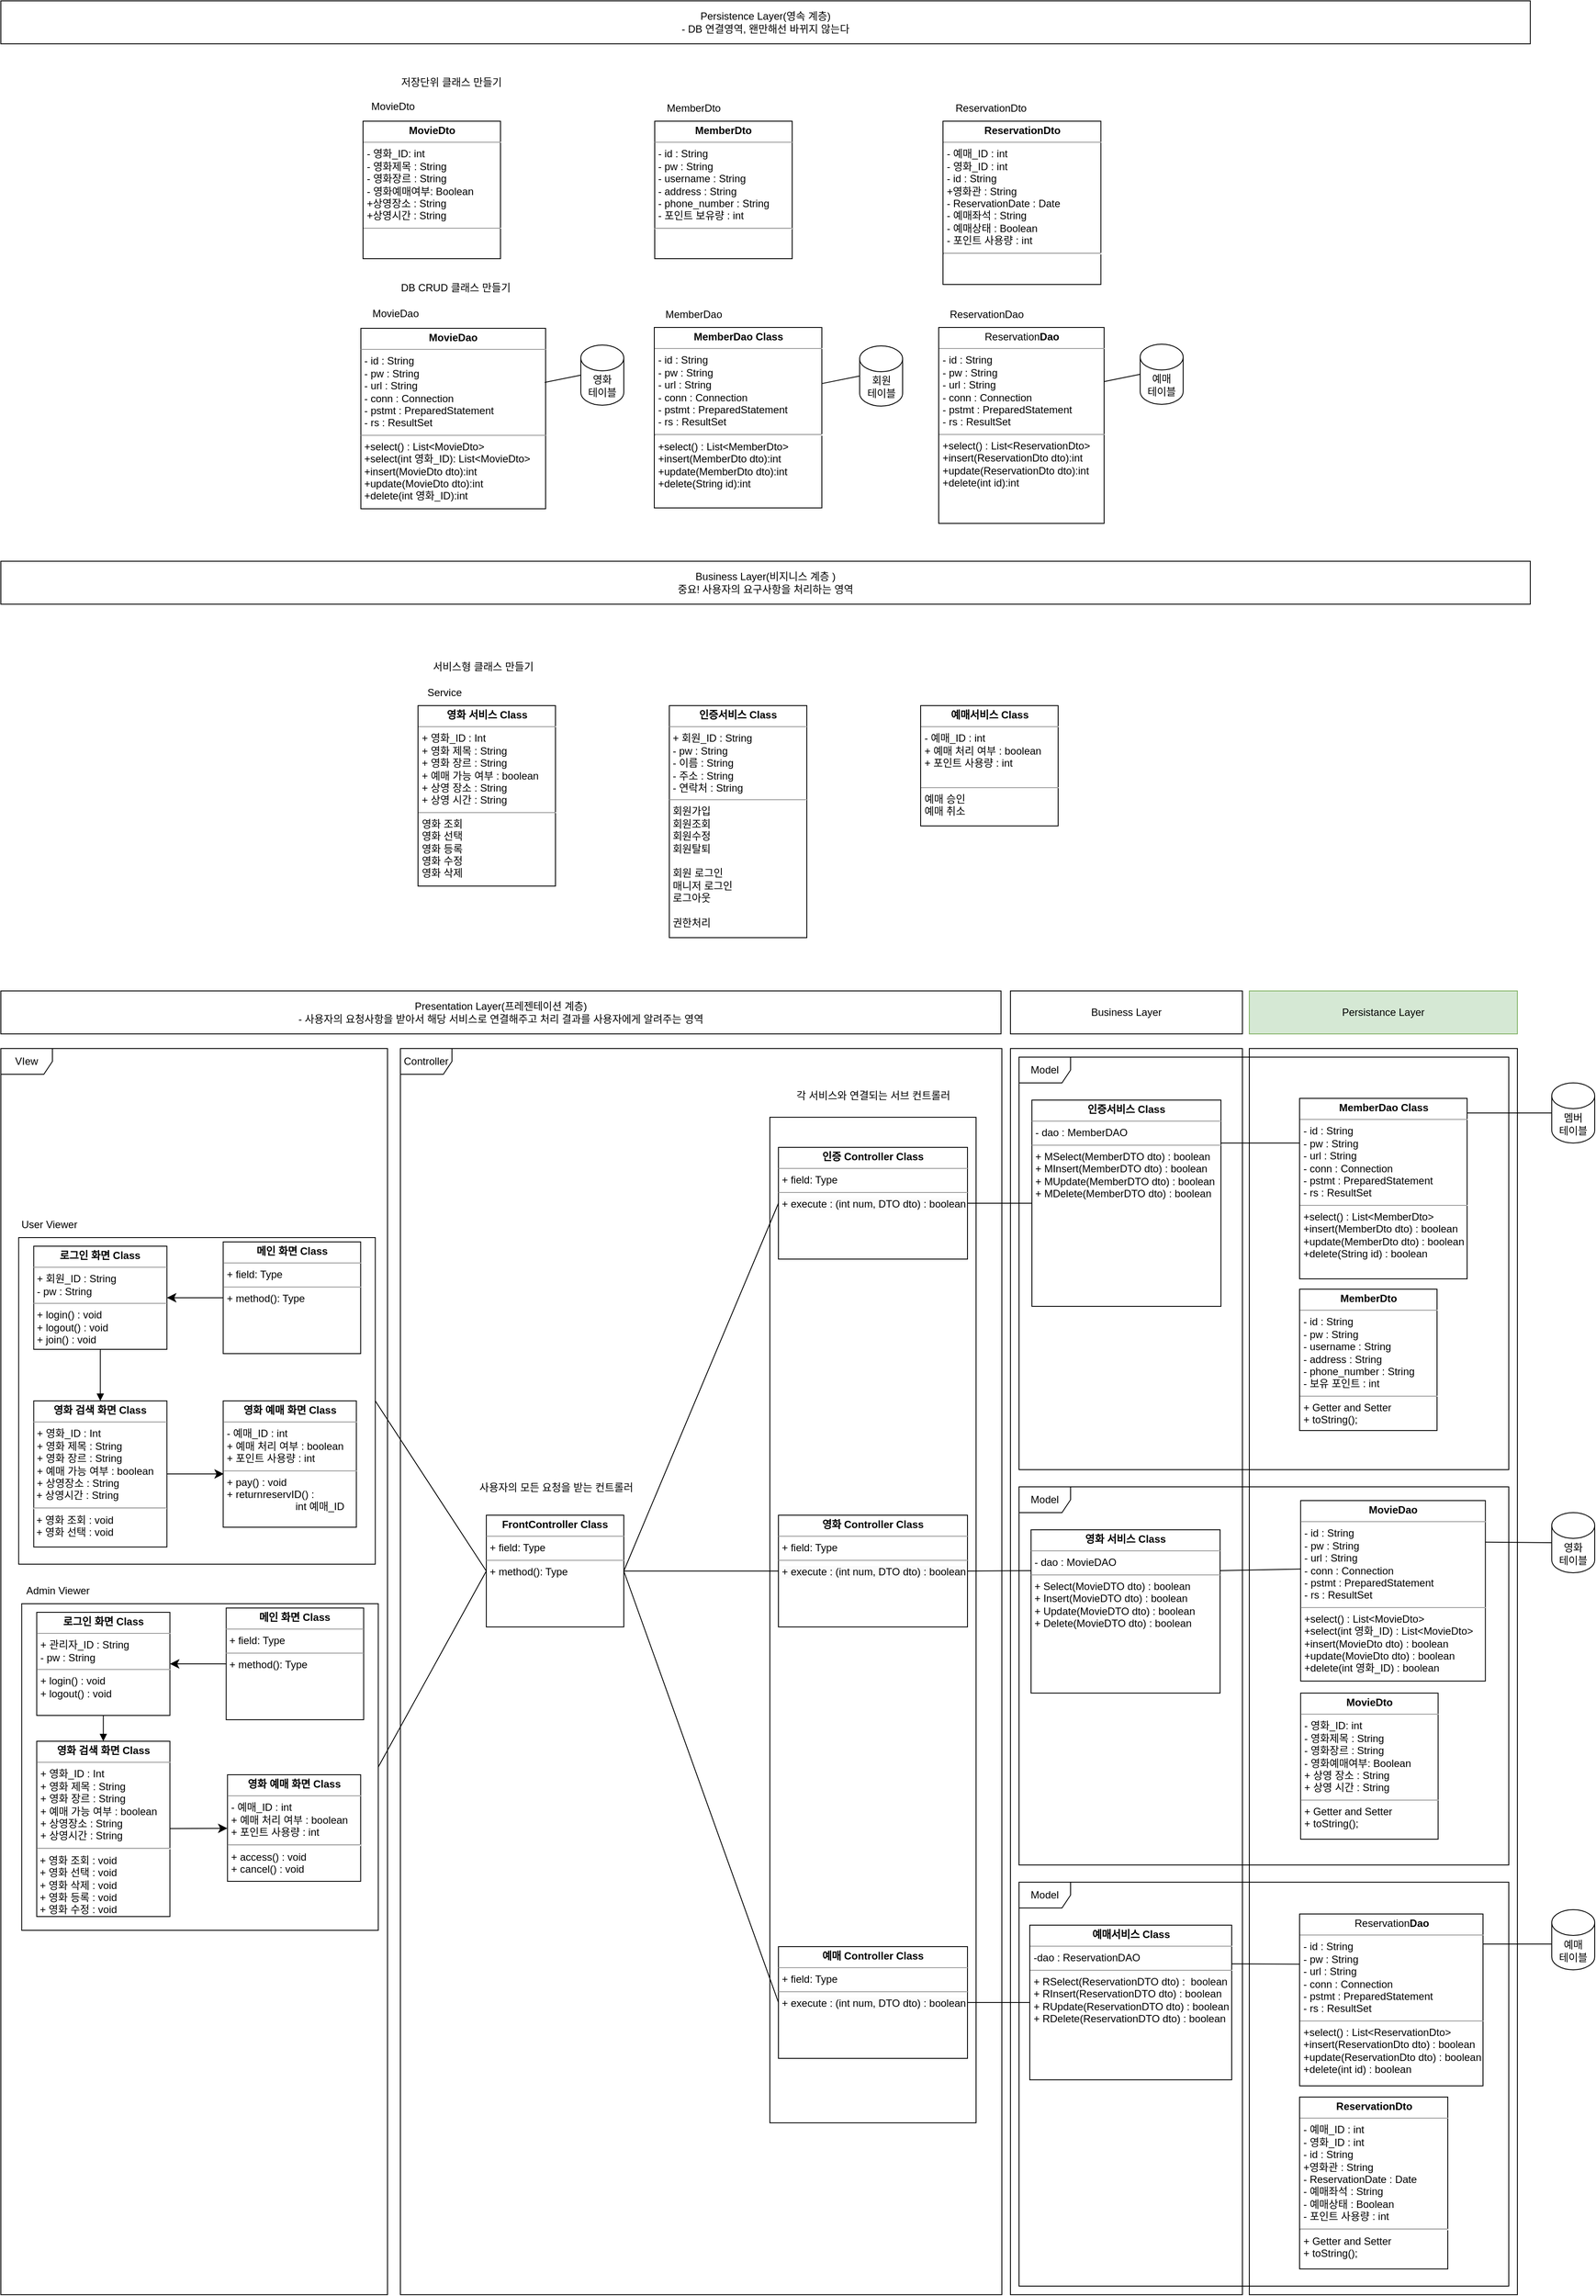 <mxfile version="24.1.0" type="device">
  <diagram name="MVC2" id="xvpGlACkxxyw4gnqfa64">
    <mxGraphModel dx="5736" dy="3520" grid="0" gridSize="10" guides="1" tooltips="1" connect="1" arrows="1" fold="1" page="0" pageScale="1" pageWidth="827" pageHeight="1169" math="0" shadow="0">
      <root>
        <mxCell id="0" />
        <mxCell id="1" parent="0" />
        <mxCell id="FqPqJ5gadH0NKvZVsXtq-1" value="" style="rounded=0;whiteSpace=wrap;html=1;" parent="1" vertex="1">
          <mxGeometry x="1473" y="937" width="312" height="1450" as="geometry" />
        </mxCell>
        <mxCell id="FqPqJ5gadH0NKvZVsXtq-2" value="" style="rounded=0;whiteSpace=wrap;html=1;" parent="1" vertex="1">
          <mxGeometry x="1195" y="937" width="270" height="1450" as="geometry" />
        </mxCell>
        <mxCell id="FqPqJ5gadH0NKvZVsXtq-3" value="&lt;font color=&quot;#000000&quot;&gt;Controller&lt;/font&gt;" style="shape=umlFrame;whiteSpace=wrap;html=1;fontColor=#FF0000;" parent="1" vertex="1">
          <mxGeometry x="485" y="937" width="700" height="1450" as="geometry" />
        </mxCell>
        <mxCell id="FqPqJ5gadH0NKvZVsXtq-4" value="&lt;font color=&quot;#000000&quot;&gt;VIew&lt;/font&gt;" style="shape=umlFrame;whiteSpace=wrap;html=1;fontColor=#FF0000;" parent="1" vertex="1">
          <mxGeometry x="20" y="937" width="450" height="1450" as="geometry" />
        </mxCell>
        <mxCell id="FqPqJ5gadH0NKvZVsXtq-6" value="Presentation Layer(프레젠테이션 계층)&lt;br&gt;- 사용자의 요청사항을 받아서 해당 서비스로 연결해주고 처리 결과를 사용자에게 알려주는 영역" style="rounded=0;whiteSpace=wrap;html=1;" parent="1" vertex="1">
          <mxGeometry x="20" y="870" width="1164" height="50" as="geometry" />
        </mxCell>
        <mxCell id="FqPqJ5gadH0NKvZVsXtq-18" value="" style="endArrow=none;html=1;rounded=0;exitX=1;exitY=0.5;exitDx=0;exitDy=0;entryX=0;entryY=0.5;entryDx=0;entryDy=0;" parent="1" edge="1" target="mcsZTZsQrdgCdifywNqP-2" source="sM7QkV9tPfOwtoWtTQcW-1">
          <mxGeometry width="50" height="50" relative="1" as="geometry">
            <mxPoint x="452.925" y="1234.98" as="sourcePoint" />
            <mxPoint x="575" y="1374.98" as="targetPoint" />
          </mxGeometry>
        </mxCell>
        <mxCell id="FqPqJ5gadH0NKvZVsXtq-19" value="" style="endArrow=none;html=1;rounded=0;exitX=1;exitY=0.5;exitDx=0;exitDy=0;entryX=0;entryY=0.5;entryDx=0;entryDy=0;" parent="1" edge="1" target="mcsZTZsQrdgCdifywNqP-2" source="WxR0v2_Uw6utIprh0zth-1">
          <mxGeometry width="50" height="50" relative="1" as="geometry">
            <mxPoint x="457.5" y="1687" as="sourcePoint" />
            <mxPoint x="575" y="1382" as="targetPoint" />
          </mxGeometry>
        </mxCell>
        <mxCell id="FqPqJ5gadH0NKvZVsXtq-26" value="&lt;font color=&quot;#000000&quot;&gt;Model&lt;/font&gt;" style="shape=umlFrame;whiteSpace=wrap;html=1;fontColor=#FF0000;" parent="1" vertex="1">
          <mxGeometry x="1205" y="947" width="570" height="480" as="geometry" />
        </mxCell>
        <mxCell id="FqPqJ5gadH0NKvZVsXtq-27" value="멤버&lt;br&gt;테이블" style="shape=cylinder3;whiteSpace=wrap;html=1;boundedLbl=1;backgroundOutline=1;size=15;" parent="1" vertex="1">
          <mxGeometry x="1825" y="977" width="50" height="70" as="geometry" />
        </mxCell>
        <mxCell id="FqPqJ5gadH0NKvZVsXtq-30" value="&lt;font color=&quot;#000000&quot;&gt;Model&lt;/font&gt;" style="shape=umlFrame;whiteSpace=wrap;html=1;fontColor=#FF0000;" parent="1" vertex="1">
          <mxGeometry x="1205" y="1447" width="570" height="440" as="geometry" />
        </mxCell>
        <mxCell id="FqPqJ5gadH0NKvZVsXtq-32" value="영화&lt;br&gt;테이블" style="shape=cylinder3;whiteSpace=wrap;html=1;boundedLbl=1;backgroundOutline=1;size=15;" parent="1" vertex="1">
          <mxGeometry x="1825" y="1477" width="50" height="70" as="geometry" />
        </mxCell>
        <mxCell id="FqPqJ5gadH0NKvZVsXtq-33" value="" style="endArrow=none;html=1;rounded=0;entryX=0.003;entryY=0.379;entryDx=0;entryDy=0;exitX=1;exitY=0.25;exitDx=0;exitDy=0;entryPerimeter=0;" parent="1" edge="1" target="Pmqhf5Je-WZBFbaj4LNk-1" source="Ty_K9YiZllYWAyQdbikF-1">
          <mxGeometry width="50" height="50" relative="1" as="geometry">
            <mxPoint x="1435" y="1510" as="sourcePoint" />
            <mxPoint x="1483.24" y="1509.8" as="targetPoint" />
          </mxGeometry>
        </mxCell>
        <mxCell id="FqPqJ5gadH0NKvZVsXtq-34" value="" style="endArrow=none;html=1;rounded=0;exitX=0.5;exitY=0;exitDx=0;exitDy=0;entryX=0.5;entryY=1;entryDx=0;entryDy=0;" parent="1" edge="1">
          <mxGeometry width="50" height="50" relative="1" as="geometry">
            <mxPoint x="1565" y="1607" as="sourcePoint" />
            <mxPoint x="1565" y="1567" as="targetPoint" />
          </mxGeometry>
        </mxCell>
        <mxCell id="FqPqJ5gadH0NKvZVsXtq-35" value="&lt;font color=&quot;#000000&quot;&gt;Model&lt;/font&gt;" style="shape=umlFrame;whiteSpace=wrap;html=1;fontColor=#FF0000;" parent="1" vertex="1">
          <mxGeometry x="1205" y="1907" width="570" height="470" as="geometry" />
        </mxCell>
        <mxCell id="FqPqJ5gadH0NKvZVsXtq-39" value="예매&lt;br&gt;테이블" style="shape=cylinder3;whiteSpace=wrap;html=1;boundedLbl=1;backgroundOutline=1;size=15;" parent="1" vertex="1">
          <mxGeometry x="1825" y="1939" width="50" height="70" as="geometry" />
        </mxCell>
        <mxCell id="FqPqJ5gadH0NKvZVsXtq-40" value="" style="endArrow=none;html=1;rounded=0;entryX=0;entryY=0.292;entryDx=0;entryDy=0;exitX=1;exitY=0.25;exitDx=0;exitDy=0;entryPerimeter=0;" parent="1" target="F-WBYfSgzAH65hrs8VEs-6" edge="1" source="F-WBYfSgzAH65hrs8VEs-4">
          <mxGeometry width="50" height="50" relative="1" as="geometry">
            <mxPoint x="1435" y="1970" as="sourcePoint" />
            <mxPoint x="1488.69" y="2001.784" as="targetPoint" />
          </mxGeometry>
        </mxCell>
        <mxCell id="FqPqJ5gadH0NKvZVsXtq-42" value="Business Layer" style="rounded=0;whiteSpace=wrap;html=1;" parent="1" vertex="1">
          <mxGeometry x="1195" y="870" width="270" height="50" as="geometry" />
        </mxCell>
        <mxCell id="FqPqJ5gadH0NKvZVsXtq-43" value="Persistance Layer" style="rounded=0;whiteSpace=wrap;html=1;fillColor=#d5e8d4;strokeColor=#82b366;" parent="1" vertex="1">
          <mxGeometry x="1473" y="870" width="312" height="50" as="geometry" />
        </mxCell>
        <mxCell id="FqPqJ5gadH0NKvZVsXtq-44" value="" style="endArrow=none;html=1;rounded=0;entryX=0;entryY=0.5;entryDx=0;entryDy=0;entryPerimeter=0;" parent="1" target="FqPqJ5gadH0NKvZVsXtq-27" edge="1">
          <mxGeometry width="50" height="50" relative="1" as="geometry">
            <mxPoint x="1645" y="1012" as="sourcePoint" />
            <mxPoint x="1493" y="1020" as="targetPoint" />
          </mxGeometry>
        </mxCell>
        <mxCell id="FqPqJ5gadH0NKvZVsXtq-45" value="" style="endArrow=none;html=1;rounded=0;entryX=0;entryY=0.5;entryDx=0;entryDy=0;entryPerimeter=0;exitX=0.995;exitY=0.435;exitDx=0;exitDy=0;exitPerimeter=0;" parent="1" target="FqPqJ5gadH0NKvZVsXtq-32" edge="1">
          <mxGeometry width="50" height="50" relative="1" as="geometry">
            <mxPoint x="1644.2" y="1510.5" as="sourcePoint" />
            <mxPoint x="1745" y="1232" as="targetPoint" />
          </mxGeometry>
        </mxCell>
        <mxCell id="FqPqJ5gadH0NKvZVsXtq-46" value="" style="endArrow=none;html=1;rounded=0;entryX=0;entryY=0.571;entryDx=0;entryDy=0;entryPerimeter=0;exitX=1;exitY=0.25;exitDx=0;exitDy=0;" parent="1" target="FqPqJ5gadH0NKvZVsXtq-39" edge="1">
          <mxGeometry width="50" height="50" relative="1" as="geometry">
            <mxPoint x="1701" y="1979" as="sourcePoint" />
            <mxPoint x="1745" y="1692" as="targetPoint" />
          </mxGeometry>
        </mxCell>
        <mxCell id="sM7QkV9tPfOwtoWtTQcW-1" value="" style="rounded=0;whiteSpace=wrap;html=1;" parent="1" vertex="1">
          <mxGeometry x="40.75" y="1157" width="415" height="380" as="geometry" />
        </mxCell>
        <mxCell id="sM7QkV9tPfOwtoWtTQcW-2" value="User Viewer" style="text;html=1;align=center;verticalAlign=middle;resizable=0;points=[];autosize=1;strokeColor=none;fillColor=none;" parent="1" vertex="1">
          <mxGeometry x="30.75" y="1127" width="90" height="30" as="geometry" />
        </mxCell>
        <mxCell id="sM7QkV9tPfOwtoWtTQcW-3" value="" style="edgeStyle=none;curved=1;rounded=0;orthogonalLoop=1;jettySize=auto;html=1;fontSize=12;startSize=8;endSize=8;" parent="1" source="sM7QkV9tPfOwtoWtTQcW-5" target="sM7QkV9tPfOwtoWtTQcW-4" edge="1">
          <mxGeometry relative="1" as="geometry" />
        </mxCell>
        <mxCell id="sM7QkV9tPfOwtoWtTQcW-4" value="&lt;p style=&quot;margin:0px;margin-top:4px;text-align:center;&quot;&gt;&lt;b&gt;로그인 화면 Class&lt;/b&gt;&lt;/p&gt;&lt;hr size=&quot;1&quot;&gt;&lt;p style=&quot;margin:0px;margin-left:4px;&quot;&gt;+ 회원_ID : String&lt;/p&gt;&lt;p style=&quot;margin:0px;margin-left:4px;&quot;&gt;- pw : String&lt;/p&gt;&lt;hr size=&quot;1&quot;&gt;&lt;p style=&quot;margin:0px;margin-left:4px;&quot;&gt;+ login() : void&lt;/p&gt;&lt;p style=&quot;margin:0px;margin-left:4px;&quot;&gt;+ logout() : void&lt;/p&gt;&lt;p style=&quot;margin:0px;margin-left:4px;&quot;&gt;+ join() : void&lt;/p&gt;&lt;p style=&quot;margin:0px;margin-left:4px;&quot;&gt;&lt;br&gt;&lt;/p&gt;" style="verticalAlign=top;align=left;overflow=fill;fontSize=12;fontFamily=Helvetica;html=1;whiteSpace=wrap;" parent="1" vertex="1">
          <mxGeometry x="58.25" y="1167" width="155" height="120" as="geometry" />
        </mxCell>
        <mxCell id="sM7QkV9tPfOwtoWtTQcW-5" value="&lt;p style=&quot;margin:0px;margin-top:4px;text-align:center;&quot;&gt;&lt;b&gt;메인 화면 Class&lt;/b&gt;&lt;/p&gt;&lt;hr size=&quot;1&quot;&gt;&lt;p style=&quot;margin:0px;margin-left:4px;&quot;&gt;+ field: Type&lt;/p&gt;&lt;hr size=&quot;1&quot;&gt;&lt;p style=&quot;margin:0px;margin-left:4px;&quot;&gt;+ method(): Type&lt;/p&gt;" style="verticalAlign=top;align=left;overflow=fill;fontSize=12;fontFamily=Helvetica;html=1;whiteSpace=wrap;" parent="1" vertex="1">
          <mxGeometry x="278.75" y="1162" width="160" height="130" as="geometry" />
        </mxCell>
        <mxCell id="sM7QkV9tPfOwtoWtTQcW-6" value="" style="edgeStyle=none;curved=1;rounded=0;orthogonalLoop=1;jettySize=auto;html=1;fontSize=12;startSize=8;endSize=8;entryX=0.005;entryY=0.578;entryDx=0;entryDy=0;entryPerimeter=0;" parent="1" source="sM7QkV9tPfOwtoWtTQcW-7" target="sM7QkV9tPfOwtoWtTQcW-9" edge="1">
          <mxGeometry relative="1" as="geometry">
            <mxPoint x="295" y="1417" as="targetPoint" />
          </mxGeometry>
        </mxCell>
        <mxCell id="sM7QkV9tPfOwtoWtTQcW-7" value="&lt;p style=&quot;margin:0px;margin-top:4px;text-align:center;&quot;&gt;&lt;b&gt;영화 검색 화면 Class&lt;/b&gt;&lt;/p&gt;&lt;hr size=&quot;1&quot;&gt;&lt;p style=&quot;margin:0px;margin-left:4px;&quot;&gt;&lt;/p&gt;&lt;p style=&quot;margin: 0px 0px 0px 4px;&quot;&gt;+ 영화_ID : Int&lt;/p&gt;&lt;p style=&quot;margin: 0px 0px 0px 4px;&quot;&gt;+ 영화 제목 : String&lt;/p&gt;&lt;p style=&quot;margin: 0px 0px 0px 4px;&quot;&gt;+ 영화 장르 : String&lt;/p&gt;&lt;p style=&quot;margin: 0px 0px 0px 4px;&quot;&gt;+ 예매 가능 여부 : boolean&lt;/p&gt;&lt;p style=&quot;margin:0px;margin-left:4px;&quot;&gt;&lt;/p&gt;&lt;p style=&quot;border-color: var(--border-color); margin: 0px 0px 0px 4px;&quot;&gt;+ 상영장소 : String&lt;/p&gt;&lt;span style=&quot;background-color: initial;&quot;&gt;&amp;nbsp;+ 상영시간 : String&lt;/span&gt;&lt;hr&gt;&lt;div&gt;&amp;nbsp;+ 영화 조회 : void&lt;div&gt;&amp;nbsp;+ 영화 선택 : void&lt;br&gt;&lt;div&gt;&lt;br&gt;&lt;/div&gt;&lt;/div&gt;&lt;/div&gt;" style="verticalAlign=top;align=left;overflow=fill;fontSize=12;fontFamily=Helvetica;html=1;whiteSpace=wrap;" parent="1" vertex="1">
          <mxGeometry x="58.25" y="1347" width="155" height="170" as="geometry" />
        </mxCell>
        <mxCell id="sM7QkV9tPfOwtoWtTQcW-8" value="" style="endArrow=none;html=1;rounded=0;exitX=0.5;exitY=0;exitDx=0;exitDy=0;entryX=0.5;entryY=1;entryDx=0;entryDy=0;startArrow=block;startFill=1;" parent="1" source="sM7QkV9tPfOwtoWtTQcW-7" target="sM7QkV9tPfOwtoWtTQcW-4" edge="1">
          <mxGeometry width="50" height="50" relative="1" as="geometry">
            <mxPoint x="217.75" y="1247" as="sourcePoint" />
            <mxPoint x="268.75" y="1327" as="targetPoint" />
            <Array as="points" />
          </mxGeometry>
        </mxCell>
        <mxCell id="sM7QkV9tPfOwtoWtTQcW-9" value="&lt;p style=&quot;margin:0px;margin-top:4px;text-align:center;&quot;&gt;&lt;b&gt;영화 예매 화면 Class&lt;/b&gt;&lt;/p&gt;&lt;hr size=&quot;1&quot;&gt;&lt;p style=&quot;margin: 0px 0px 0px 4px;&quot;&gt;- 예매_ID : int&lt;/p&gt;&lt;p style=&quot;margin: 0px 0px 0px 4px;&quot;&gt;&lt;span style=&quot;background-color: initial;&quot;&gt;+ 예매 처리 여부 : boolean&lt;/span&gt;&lt;br&gt;&lt;/p&gt;&lt;p style=&quot;margin: 0px 0px 0px 4px;&quot;&gt;+ 포인트 사용량 : int&lt;/p&gt;&lt;hr size=&quot;1&quot;&gt;&lt;p style=&quot;margin:0px;margin-left:4px;&quot;&gt;+ pay() : void&lt;/p&gt;&lt;p style=&quot;margin:0px;margin-left:4px;&quot;&gt;+ returnreservID() :&amp;nbsp;&lt;/p&gt;&lt;p style=&quot;margin:0px;margin-left:4px;&quot;&gt;&lt;span style=&quot;white-space: pre;&quot;&gt;&#x9;&lt;/span&gt;&lt;span style=&quot;white-space: pre;&quot;&gt;&#x9;&lt;/span&gt;&lt;span style=&quot;white-space: pre;&quot;&gt;&#x9;&lt;/span&gt;int 예매_ID&lt;/p&gt;" style="verticalAlign=top;align=left;overflow=fill;fontSize=12;fontFamily=Helvetica;html=1;whiteSpace=wrap;" parent="1" vertex="1">
          <mxGeometry x="278.75" y="1347" width="155" height="147" as="geometry" />
        </mxCell>
        <mxCell id="WxR0v2_Uw6utIprh0zth-1" value="" style="rounded=0;whiteSpace=wrap;html=1;" parent="1" vertex="1">
          <mxGeometry x="44.25" y="1583" width="415" height="380" as="geometry" />
        </mxCell>
        <mxCell id="WxR0v2_Uw6utIprh0zth-2" value="Admin Viewer" style="text;html=1;align=center;verticalAlign=middle;resizable=0;points=[];autosize=1;strokeColor=none;fillColor=none;" parent="1" vertex="1">
          <mxGeometry x="36.25" y="1553" width="100" height="30" as="geometry" />
        </mxCell>
        <mxCell id="WxR0v2_Uw6utIprh0zth-3" value="" style="edgeStyle=none;curved=1;rounded=0;orthogonalLoop=1;jettySize=auto;html=1;fontSize=12;startSize=8;endSize=8;" parent="1" source="WxR0v2_Uw6utIprh0zth-5" target="WxR0v2_Uw6utIprh0zth-4" edge="1">
          <mxGeometry relative="1" as="geometry" />
        </mxCell>
        <mxCell id="WxR0v2_Uw6utIprh0zth-4" value="&lt;p style=&quot;margin:0px;margin-top:4px;text-align:center;&quot;&gt;&lt;b&gt;로그인 화면 Class&lt;/b&gt;&lt;/p&gt;&lt;hr size=&quot;1&quot;&gt;&lt;p style=&quot;margin:0px;margin-left:4px;&quot;&gt;+ 관리자_ID : String&lt;/p&gt;&lt;p style=&quot;margin:0px;margin-left:4px;&quot;&gt;- pw : String&lt;/p&gt;&lt;hr size=&quot;1&quot;&gt;&lt;p style=&quot;margin:0px;margin-left:4px;&quot;&gt;+ login() : void&lt;/p&gt;&lt;p style=&quot;margin:0px;margin-left:4px;&quot;&gt;+ logout() : void&lt;/p&gt;&lt;p style=&quot;margin:0px;margin-left:4px;&quot;&gt;&lt;br&gt;&lt;/p&gt;" style="verticalAlign=top;align=left;overflow=fill;fontSize=12;fontFamily=Helvetica;html=1;whiteSpace=wrap;" parent="1" vertex="1">
          <mxGeometry x="61.75" y="1593" width="155" height="120" as="geometry" />
        </mxCell>
        <mxCell id="WxR0v2_Uw6utIprh0zth-5" value="&lt;p style=&quot;margin:0px;margin-top:4px;text-align:center;&quot;&gt;&lt;b&gt;메인 화면 Class&lt;/b&gt;&lt;/p&gt;&lt;hr size=&quot;1&quot;&gt;&lt;p style=&quot;margin:0px;margin-left:4px;&quot;&gt;+ field: Type&lt;/p&gt;&lt;hr size=&quot;1&quot;&gt;&lt;p style=&quot;margin:0px;margin-left:4px;&quot;&gt;+ method(): Type&lt;/p&gt;" style="verticalAlign=top;align=left;overflow=fill;fontSize=12;fontFamily=Helvetica;html=1;whiteSpace=wrap;" parent="1" vertex="1">
          <mxGeometry x="282.25" y="1588" width="160" height="130" as="geometry" />
        </mxCell>
        <mxCell id="WxR0v2_Uw6utIprh0zth-6" value="" style="edgeStyle=none;curved=1;rounded=0;orthogonalLoop=1;jettySize=auto;html=1;fontSize=12;startSize=8;endSize=8;" parent="1" source="WxR0v2_Uw6utIprh0zth-7" target="WxR0v2_Uw6utIprh0zth-9" edge="1">
          <mxGeometry relative="1" as="geometry" />
        </mxCell>
        <mxCell id="WxR0v2_Uw6utIprh0zth-7" value="&lt;p style=&quot;margin:0px;margin-top:4px;text-align:center;&quot;&gt;&lt;b&gt;영화 검색 화면 Class&lt;/b&gt;&lt;/p&gt;&lt;hr size=&quot;1&quot;&gt;&lt;p style=&quot;margin:0px;margin-left:4px;&quot;&gt;&lt;/p&gt;&lt;p style=&quot;margin: 0px 0px 0px 4px;&quot;&gt;+ 영화_ID : Int&lt;/p&gt;&lt;p style=&quot;margin: 0px 0px 0px 4px;&quot;&gt;+ 영화 제목 : String&lt;/p&gt;&lt;p style=&quot;margin: 0px 0px 0px 4px;&quot;&gt;+ 영화 장르 : String&lt;/p&gt;&lt;p style=&quot;margin: 0px 0px 0px 4px;&quot;&gt;+ 예매 가능 여부 : boolean&lt;/p&gt;&lt;p style=&quot;border-color: var(--border-color); margin: 0px 0px 0px 4px;&quot;&gt;+ 상영장소 : String&lt;/p&gt;&lt;p style=&quot;border-color: var(--border-color); margin: 0px 0px 0px 4px;&quot;&gt;+ 상영시간 : String&lt;/p&gt;&lt;hr&gt;&amp;nbsp;+ 영화 조회 : void&lt;div&gt;&amp;nbsp;+ 영화 선택 : void&lt;/div&gt;&lt;div&gt;&amp;nbsp;+ 영화 삭제 : void&lt;/div&gt;&lt;div&gt;&amp;nbsp;+ 영화 등록 : void&lt;/div&gt;&lt;div&gt;&amp;nbsp;+ 영화 수정 : void&lt;/div&gt;&lt;div&gt;&lt;br&gt;&lt;div&gt;&lt;br&gt;&lt;/div&gt;&lt;/div&gt;" style="verticalAlign=top;align=left;overflow=fill;fontSize=12;fontFamily=Helvetica;html=1;whiteSpace=wrap;" parent="1" vertex="1">
          <mxGeometry x="61.75" y="1743" width="155" height="204" as="geometry" />
        </mxCell>
        <mxCell id="WxR0v2_Uw6utIprh0zth-8" value="" style="endArrow=none;html=1;rounded=0;exitX=0.5;exitY=0;exitDx=0;exitDy=0;entryX=0.5;entryY=1;entryDx=0;entryDy=0;startArrow=block;startFill=1;" parent="1" source="WxR0v2_Uw6utIprh0zth-7" target="WxR0v2_Uw6utIprh0zth-4" edge="1">
          <mxGeometry width="50" height="50" relative="1" as="geometry">
            <mxPoint x="221.25" y="1673" as="sourcePoint" />
            <mxPoint x="272.25" y="1753" as="targetPoint" />
            <Array as="points" />
          </mxGeometry>
        </mxCell>
        <mxCell id="WxR0v2_Uw6utIprh0zth-9" value="&lt;p style=&quot;margin:0px;margin-top:4px;text-align:center;&quot;&gt;&lt;b&gt;영화 예매 화면 Class&lt;/b&gt;&lt;/p&gt;&lt;hr size=&quot;1&quot;&gt;&lt;p style=&quot;margin: 0px 0px 0px 4px;&quot;&gt;- 예매_ID : int&lt;/p&gt;&lt;p style=&quot;margin: 0px 0px 0px 4px;&quot;&gt;&lt;span style=&quot;background-color: initial;&quot;&gt;+ 예매 처리 여부 : boolean&lt;/span&gt;&lt;br&gt;&lt;/p&gt;&lt;p style=&quot;margin: 0px 0px 0px 4px;&quot;&gt;+ 포인트 사용량 : int&lt;/p&gt;&lt;hr&gt;&lt;p style=&quot;margin:0px;margin-left:4px;&quot;&gt;&lt;/p&gt;&lt;p style=&quot;margin:0px;margin-left:4px;&quot;&gt;+ access() : void&lt;/p&gt;&lt;p style=&quot;margin:0px;margin-left:4px;&quot;&gt;+ cancel() : void&lt;/p&gt;" style="verticalAlign=top;align=left;overflow=fill;fontSize=12;fontFamily=Helvetica;html=1;whiteSpace=wrap;" parent="1" vertex="1">
          <mxGeometry x="283.75" y="1782" width="155" height="124" as="geometry" />
        </mxCell>
        <mxCell id="mcsZTZsQrdgCdifywNqP-1" value="" style="rounded=0;whiteSpace=wrap;html=1;" parent="1" vertex="1">
          <mxGeometry x="915" y="1017" width="240" height="1170" as="geometry" />
        </mxCell>
        <mxCell id="mcsZTZsQrdgCdifywNqP-2" value="&lt;p style=&quot;margin:0px;margin-top:4px;text-align:center;&quot;&gt;&lt;b&gt;FrontController Class&lt;/b&gt;&lt;/p&gt;&lt;hr size=&quot;1&quot;&gt;&lt;p style=&quot;margin:0px;margin-left:4px;&quot;&gt;+ field: Type&lt;/p&gt;&lt;hr size=&quot;1&quot;&gt;&lt;p style=&quot;margin:0px;margin-left:4px;&quot;&gt;+ method(): Type&lt;/p&gt;" style="verticalAlign=top;align=left;overflow=fill;fontSize=12;fontFamily=Helvetica;html=1;whiteSpace=wrap;" parent="1" vertex="1">
          <mxGeometry x="585" y="1480" width="160" height="130" as="geometry" />
        </mxCell>
        <mxCell id="mcsZTZsQrdgCdifywNqP-3" value="&lt;p style=&quot;margin:0px;margin-top:4px;text-align:center;&quot;&gt;&lt;b&gt;영화 Controller Class&lt;/b&gt;&lt;/p&gt;&lt;hr size=&quot;1&quot;&gt;&lt;p style=&quot;margin:0px;margin-left:4px;&quot;&gt;+ field: Type&lt;/p&gt;&lt;hr size=&quot;1&quot;&gt;&lt;p style=&quot;margin: 0px 0px 0px 4px;&quot;&gt;&lt;span style=&quot;background-color: rgb(251, 251, 251);&quot;&gt;+ execute : (int num, DTO dto) : boolean&lt;/span&gt;&lt;br&gt;&lt;/p&gt;" style="verticalAlign=top;align=left;overflow=fill;fontSize=12;fontFamily=Helvetica;html=1;whiteSpace=wrap;" parent="1" vertex="1">
          <mxGeometry x="925" y="1480" width="220" height="130" as="geometry" />
        </mxCell>
        <mxCell id="mcsZTZsQrdgCdifywNqP-4" value="&lt;p style=&quot;margin:0px;margin-top:4px;text-align:center;&quot;&gt;&lt;b&gt;인증 Controller Class&lt;/b&gt;&lt;/p&gt;&lt;hr size=&quot;1&quot;&gt;&lt;p style=&quot;margin:0px;margin-left:4px;&quot;&gt;+ field: Type&lt;/p&gt;&lt;hr size=&quot;1&quot;&gt;&lt;p style=&quot;margin:0px;margin-left:4px;&quot;&gt;&lt;span style=&quot;background-color: rgb(251, 251, 251);&quot;&gt;+ execute : (int num, DTO dto) : boolean&lt;/span&gt;&lt;br&gt;&lt;/p&gt;" style="verticalAlign=top;align=left;overflow=fill;fontSize=12;fontFamily=Helvetica;html=1;whiteSpace=wrap;" parent="1" vertex="1">
          <mxGeometry x="925" y="1052" width="220" height="130" as="geometry" />
        </mxCell>
        <mxCell id="mcsZTZsQrdgCdifywNqP-5" value="&lt;p style=&quot;margin:0px;margin-top:4px;text-align:center;&quot;&gt;&lt;b&gt;예매 Controller Class&lt;/b&gt;&lt;/p&gt;&lt;hr size=&quot;1&quot;&gt;&lt;p style=&quot;margin:0px;margin-left:4px;&quot;&gt;+ field: Type&lt;/p&gt;&lt;hr size=&quot;1&quot;&gt;&lt;p style=&quot;margin:0px;margin-left:4px;&quot;&gt;&lt;span style=&quot;background-color: rgb(251, 251, 251);&quot;&gt;+ execute : (int num, DTO dto) : boolean&lt;/span&gt;&lt;br&gt;&lt;/p&gt;" style="verticalAlign=top;align=left;overflow=fill;fontSize=12;fontFamily=Helvetica;html=1;whiteSpace=wrap;" parent="1" vertex="1">
          <mxGeometry x="925" y="1982" width="220" height="130" as="geometry" />
        </mxCell>
        <mxCell id="mcsZTZsQrdgCdifywNqP-6" value="" style="endArrow=none;html=1;rounded=0;exitX=1;exitY=0.5;exitDx=0;exitDy=0;entryX=0;entryY=0.5;entryDx=0;entryDy=0;" parent="1" source="mcsZTZsQrdgCdifywNqP-2" target="mcsZTZsQrdgCdifywNqP-4" edge="1">
          <mxGeometry width="50" height="50" relative="1" as="geometry">
            <mxPoint x="453" y="1235" as="sourcePoint" />
            <mxPoint x="575" y="1425" as="targetPoint" />
          </mxGeometry>
        </mxCell>
        <mxCell id="mcsZTZsQrdgCdifywNqP-7" value="" style="endArrow=none;html=1;rounded=0;exitX=1;exitY=0.5;exitDx=0;exitDy=0;entryX=0;entryY=0.5;entryDx=0;entryDy=0;" parent="1" source="mcsZTZsQrdgCdifywNqP-2" target="mcsZTZsQrdgCdifywNqP-3" edge="1">
          <mxGeometry width="50" height="50" relative="1" as="geometry">
            <mxPoint x="735" y="1432" as="sourcePoint" />
            <mxPoint x="975" y="1192" as="targetPoint" />
          </mxGeometry>
        </mxCell>
        <mxCell id="mcsZTZsQrdgCdifywNqP-8" value="" style="endArrow=none;html=1;rounded=0;exitX=1;exitY=0.5;exitDx=0;exitDy=0;entryX=0;entryY=0.5;entryDx=0;entryDy=0;" parent="1" source="mcsZTZsQrdgCdifywNqP-2" target="mcsZTZsQrdgCdifywNqP-5" edge="1">
          <mxGeometry width="50" height="50" relative="1" as="geometry">
            <mxPoint x="735" y="1432" as="sourcePoint" />
            <mxPoint x="975" y="1422" as="targetPoint" />
          </mxGeometry>
        </mxCell>
        <mxCell id="mcsZTZsQrdgCdifywNqP-9" value="사용자의 모든 요청을 받는 컨트롤러" style="text;html=1;align=center;verticalAlign=middle;resizable=0;points=[];autosize=1;strokeColor=none;fillColor=none;" parent="1" vertex="1">
          <mxGeometry x="556" y="1433" width="220" height="30" as="geometry" />
        </mxCell>
        <mxCell id="mcsZTZsQrdgCdifywNqP-10" value="각 서비스와 연결되는 서브 컨트롤러" style="text;html=1;align=center;verticalAlign=middle;resizable=0;points=[];autosize=1;strokeColor=none;fillColor=none;" parent="1" vertex="1">
          <mxGeometry x="925" y="977" width="220" height="30" as="geometry" />
        </mxCell>
        <mxCell id="60oPHOrkXD0BSqej9F1p-1" value="&lt;p style=&quot;margin:0px;margin-top:4px;text-align:center;&quot;&gt;&lt;b&gt;MemberDto&lt;/b&gt;&lt;/p&gt;&lt;hr size=&quot;1&quot;&gt;&lt;p style=&quot;margin:0px;margin-left:4px;&quot;&gt;- id : String&lt;/p&gt;&lt;p style=&quot;margin:0px;margin-left:4px;&quot;&gt;- pw : String&lt;/p&gt;&lt;p style=&quot;margin:0px;margin-left:4px;&quot;&gt;- username : String&lt;/p&gt;&lt;p style=&quot;margin:0px;margin-left:4px;&quot;&gt;- address : String&lt;/p&gt;&lt;p style=&quot;margin:0px;margin-left:4px;&quot;&gt;- phone_number : String&lt;/p&gt;&lt;p style=&quot;margin:0px;margin-left:4px;&quot;&gt;- 보유 포인트 : int&lt;/p&gt;&lt;hr style=&quot;border-color: var(--border-color);&quot; size=&quot;1&quot;&gt;&lt;p style=&quot;margin:0px;margin-left:4px;&quot;&gt;+ Getter and Setter&lt;/p&gt;&lt;p style=&quot;margin:0px;margin-left:4px;&quot;&gt;+ toString();&lt;/p&gt;" style="verticalAlign=top;align=left;overflow=fill;fontSize=12;fontFamily=Helvetica;html=1;whiteSpace=wrap;" parent="1" vertex="1">
          <mxGeometry x="1531.5" y="1217" width="160" height="164.5" as="geometry" />
        </mxCell>
        <mxCell id="F-WBYfSgzAH65hrs8VEs-7" value="" style="endArrow=none;html=1;rounded=0;entryX=0;entryY=0.5;entryDx=0;entryDy=0;entryPerimeter=0;" edge="1" parent="1">
          <mxGeometry width="50" height="50" relative="1" as="geometry">
            <mxPoint x="1395" y="1047" as="sourcePoint" />
            <mxPoint x="1575" y="1047" as="targetPoint" />
          </mxGeometry>
        </mxCell>
        <mxCell id="Ty_K9YiZllYWAyQdbikF-1" value="&lt;p style=&quot;margin:0px;margin-top:4px;text-align:center;&quot;&gt;&lt;b&gt;영화 서비스 Class&lt;/b&gt;&lt;/p&gt;&lt;hr size=&quot;1&quot;&gt;&lt;p style=&quot;margin:0px;margin-left:4px;&quot;&gt;- dao : MovieDAO&lt;/p&gt;&lt;hr size=&quot;1&quot;&gt;&lt;p style=&quot;margin:0px;margin-left:4px;&quot;&gt;+ Select(MovieDTO dto) : boolean&lt;/p&gt;&lt;p style=&quot;margin:0px;margin-left:4px;&quot;&gt;+ Insert(MovieDTO dto) : boolean&lt;br&gt;&lt;/p&gt;&lt;p style=&quot;margin:0px;margin-left:4px;&quot;&gt;+ Update(MovieDTO dto) : boolean&lt;br&gt;&lt;/p&gt;&lt;p style=&quot;margin:0px;margin-left:4px;&quot;&gt;+ Delete(MovieDTO dto) : boolean&lt;br&gt;&lt;/p&gt;&lt;p style=&quot;margin:0px;margin-left:4px;&quot;&gt;&lt;br&gt;&lt;/p&gt;" style="verticalAlign=top;align=left;overflow=fill;fontSize=12;fontFamily=Helvetica;html=1;whiteSpace=wrap;" parent="1" vertex="1">
          <mxGeometry x="1219" y="1497" width="220" height="190" as="geometry" />
        </mxCell>
        <mxCell id="JZF86NcXESl-_ndPG8sj-1" value="&lt;p style=&quot;margin:0px;margin-top:4px;text-align:center;&quot;&gt;&lt;b&gt;MovieDto&lt;/b&gt;&lt;/p&gt;&lt;hr size=&quot;1&quot;&gt;&lt;p style=&quot;border-color: var(--border-color); margin: 0px 0px 0px 4px;&quot;&gt;- 영화_ID: int&lt;/p&gt;&lt;p style=&quot;border-color: var(--border-color); margin: 0px 0px 0px 4px;&quot;&gt;- 영화제목 : String&lt;/p&gt;&lt;p style=&quot;border-color: var(--border-color); margin: 0px 0px 0px 4px;&quot;&gt;- 영화장르 : String&lt;/p&gt;&lt;p style=&quot;border-color: var(--border-color); margin: 0px 0px 0px 4px;&quot;&gt;- 영화예매여부: Boolean&lt;/p&gt;&lt;p style=&quot;margin: 0px 0px 0px 4px;&quot;&gt;+ 상영 장소 : String&lt;/p&gt;&lt;p style=&quot;margin: 0px 0px 0px 4px;&quot;&gt;+ 상영 시간 : String&lt;/p&gt;&lt;hr style=&quot;border-color: var(--border-color);&quot; size=&quot;1&quot;&gt;&lt;p style=&quot;margin: 0px 0px 0px 4px;&quot;&gt;+ Getter and Setter&lt;/p&gt;&lt;p style=&quot;margin: 0px 0px 0px 4px;&quot;&gt;+ toString();&lt;/p&gt;" style="verticalAlign=top;align=left;overflow=fill;fontSize=12;fontFamily=Helvetica;html=1;whiteSpace=wrap;" parent="1" vertex="1">
          <mxGeometry x="1532.75" y="1687" width="160" height="170" as="geometry" />
        </mxCell>
        <mxCell id="Pmqhf5Je-WZBFbaj4LNk-1" value="&lt;p style=&quot;margin:0px;margin-top:4px;text-align:center;&quot;&gt;&lt;b&gt;MovieDao&lt;/b&gt;&lt;/p&gt;&lt;hr size=&quot;1&quot;&gt;&lt;p style=&quot;margin:0px;margin-left:4px;&quot;&gt;- id : String&lt;/p&gt;&lt;p style=&quot;margin:0px;margin-left:4px;&quot;&gt;- pw : String&lt;/p&gt;&lt;p style=&quot;margin:0px;margin-left:4px;&quot;&gt;- url : String&lt;/p&gt;&lt;p style=&quot;margin:0px;margin-left:4px;&quot;&gt;- conn : Connection&lt;/p&gt;&lt;p style=&quot;margin:0px;margin-left:4px;&quot;&gt;- pstmt : PreparedStatement&lt;/p&gt;&lt;p style=&quot;margin:0px;margin-left:4px;&quot;&gt;- rs : ResultSet&lt;/p&gt;&lt;hr size=&quot;1&quot;&gt;&lt;p style=&quot;margin:0px;margin-left:4px;&quot;&gt;&lt;span style=&quot;background-color: initial;&quot;&gt;+select() : List&amp;lt;MovieDto&amp;gt;&lt;/span&gt;&lt;br&gt;&lt;/p&gt;&lt;p style=&quot;margin:0px;margin-left:4px;&quot;&gt;&lt;span style=&quot;background-color: initial;&quot;&gt;+select(int 영화_ID&lt;/span&gt;&lt;span style=&quot;background-color: initial;&quot;&gt;) : List&amp;lt;&lt;/span&gt;&lt;span style=&quot;background-color: initial;&quot;&gt;Movie&lt;/span&gt;&lt;span style=&quot;background-color: initial;&quot;&gt;Dto&amp;gt;&lt;/span&gt;&lt;/p&gt;&lt;p style=&quot;margin:0px;margin-left:4px;&quot;&gt;+insert(MovieDto dto) :&amp;nbsp;&lt;span style=&quot;background-color: initial;&quot;&gt;boolean&lt;/span&gt;&lt;/p&gt;&lt;p style=&quot;margin:0px;margin-left:4px;&quot;&gt;+update(MovieDto dto) :&amp;nbsp;&lt;span style=&quot;background-color: initial;&quot;&gt;boolean&lt;/span&gt;&lt;/p&gt;&lt;p style=&quot;margin:0px;margin-left:4px;&quot;&gt;+delete(int 영화_ID) :&amp;nbsp;&lt;span style=&quot;background-color: initial;&quot;&gt;boolean&lt;/span&gt;&lt;/p&gt;&lt;p style=&quot;margin:0px;margin-left:4px;&quot;&gt;&lt;br&gt;&lt;/p&gt;&lt;p style=&quot;margin:0px;margin-left:4px;&quot;&gt;&lt;br&gt;&lt;/p&gt;" style="verticalAlign=top;align=left;overflow=fill;fontSize=12;fontFamily=Helvetica;html=1;whiteSpace=wrap;" parent="1" vertex="1">
          <mxGeometry x="1532.75" y="1463" width="215" height="210" as="geometry" />
        </mxCell>
        <mxCell id="9zaVfMPLjGywUs1sGfpx-1" value="&lt;p style=&quot;margin:0px;margin-top:4px;text-align:center;&quot;&gt;&lt;b&gt;MemberDao Class&lt;/b&gt;&lt;/p&gt;&lt;hr size=&quot;1&quot;&gt;&lt;p style=&quot;border-color: var(--border-color); margin: 0px 0px 0px 4px;&quot;&gt;- id : String&lt;/p&gt;&lt;p style=&quot;border-color: var(--border-color); margin: 0px 0px 0px 4px;&quot;&gt;- pw : String&lt;/p&gt;&lt;p style=&quot;border-color: var(--border-color); margin: 0px 0px 0px 4px;&quot;&gt;- url : String&lt;/p&gt;&lt;p style=&quot;border-color: var(--border-color); margin: 0px 0px 0px 4px;&quot;&gt;- conn : Connection&lt;/p&gt;&lt;p style=&quot;border-color: var(--border-color); margin: 0px 0px 0px 4px;&quot;&gt;- pstmt : PreparedStatement&lt;/p&gt;&lt;p style=&quot;border-color: var(--border-color); margin: 0px 0px 0px 4px;&quot;&gt;- rs : ResultSet&lt;/p&gt;&lt;hr size=&quot;1&quot;&gt;&lt;p style=&quot;border-color: var(--border-color); margin: 0px 0px 0px 4px;&quot;&gt;+select() : List&amp;lt;MemberDto&amp;gt;&lt;br style=&quot;border-color: var(--border-color);&quot;&gt;&lt;/p&gt;&lt;p style=&quot;border-color: var(--border-color); margin: 0px 0px 0px 4px;&quot;&gt;+insert(MemberDto dto) : boolean&lt;/p&gt;&lt;p style=&quot;border-color: var(--border-color); margin: 0px 0px 0px 4px;&quot;&gt;+update(MemberDto dto) : boolean&lt;/p&gt;&lt;p style=&quot;border-color: var(--border-color); margin: 0px 0px 0px 4px;&quot;&gt;+delete(String id) : boolean&lt;/p&gt;&lt;p style=&quot;border-color: var(--border-color); margin: 0px 0px 0px 4px;&quot;&gt;&lt;br&gt;&lt;/p&gt;" style="verticalAlign=top;align=left;overflow=fill;fontSize=12;fontFamily=Helvetica;html=1;whiteSpace=wrap;" parent="1" vertex="1">
          <mxGeometry x="1531.5" y="995" width="195" height="210" as="geometry" />
        </mxCell>
        <mxCell id="F-WBYfSgzAH65hrs8VEs-4" value="&lt;p style=&quot;margin:0px;margin-top:4px;text-align:center;&quot;&gt;&lt;b&gt;예매서비스 Class&lt;/b&gt;&lt;/p&gt;&lt;hr size=&quot;1&quot;&gt;&lt;p style=&quot;margin:0px;margin-left:4px;&quot;&gt;-dao : ReservationDAO&lt;/p&gt;&lt;hr size=&quot;1&quot;&gt;&lt;p style=&quot;margin: 0px 0px 0px 4px;&quot;&gt;+ RSelect(ReservationDTO dto) :&amp;nbsp; boolean&lt;/p&gt;&lt;p style=&quot;margin: 0px 0px 0px 4px;&quot;&gt;+ RInsert(ReservationDTO&amp;nbsp;dto) : boolean&lt;br&gt;&lt;/p&gt;&lt;p style=&quot;margin: 0px 0px 0px 4px;&quot;&gt;+ RUpdate(ReservationDTO&amp;nbsp;dto) : boolean&lt;br&gt;&lt;/p&gt;&lt;p style=&quot;margin: 0px 0px 0px 4px;&quot;&gt;+ RDelete(ReservationDTO&amp;nbsp;dto) : boolean&lt;/p&gt;" style="verticalAlign=top;align=left;overflow=fill;fontSize=12;fontFamily=Helvetica;html=1;whiteSpace=wrap;" vertex="1" parent="1">
          <mxGeometry x="1217.5" y="1957" width="235" height="180" as="geometry" />
        </mxCell>
        <mxCell id="F-WBYfSgzAH65hrs8VEs-5" value="&lt;p style=&quot;margin:0px;margin-top:4px;text-align:center;&quot;&gt;&lt;b&gt;ReservationDto&lt;/b&gt;&lt;/p&gt;&lt;hr size=&quot;1&quot;&gt;&lt;p style=&quot;margin:0px;margin-left:4px;&quot;&gt;- 예매_ID : int&lt;/p&gt;&lt;p style=&quot;margin:0px;margin-left:4px;&quot;&gt;- 영화_ID : int&lt;/p&gt;&lt;p style=&quot;margin:0px;margin-left:4px;&quot;&gt;- id : String&lt;/p&gt;&lt;p style=&quot;margin:0px;margin-left:4px;&quot;&gt;+영화관 : String&lt;/p&gt;&lt;p style=&quot;margin:0px;margin-left:4px;&quot;&gt;- ReservationDate : Date&lt;/p&gt;&lt;p style=&quot;margin:0px;margin-left:4px;&quot;&gt;- 예매좌석 : String&lt;/p&gt;&lt;p style=&quot;margin:0px;margin-left:4px;&quot;&gt;- 예매상태 : Boolean&lt;/p&gt;&lt;p style=&quot;margin:0px;margin-left:4px;&quot;&gt;- 포인트 사용량 : int&lt;/p&gt;&lt;hr&gt;&lt;p style=&quot;margin: 0px 0px 0px 4px;&quot;&gt;+ Getter and Setter&lt;/p&gt;&lt;p style=&quot;margin: 0px 0px 0px 4px;&quot;&gt;+ toString();&lt;/p&gt;" style="verticalAlign=top;align=left;overflow=fill;fontSize=12;fontFamily=Helvetica;html=1;whiteSpace=wrap;" vertex="1" parent="1">
          <mxGeometry x="1531.5" y="2157" width="172.5" height="200" as="geometry" />
        </mxCell>
        <mxCell id="F-WBYfSgzAH65hrs8VEs-6" value="&lt;p style=&quot;margin:0px;margin-top:4px;text-align:center;&quot;&gt;&lt;span style=&quot;text-wrap: nowrap; background-color: initial;&quot;&gt;Reservation&lt;/span&gt;&lt;b&gt;Dao&lt;/b&gt;&lt;/p&gt;&lt;hr size=&quot;1&quot;&gt;&lt;p style=&quot;border-color: var(--border-color); margin: 0px 0px 0px 4px;&quot;&gt;- id : String&lt;/p&gt;&lt;p style=&quot;border-color: var(--border-color); margin: 0px 0px 0px 4px;&quot;&gt;- pw : String&lt;/p&gt;&lt;p style=&quot;border-color: var(--border-color); margin: 0px 0px 0px 4px;&quot;&gt;- url : String&lt;/p&gt;&lt;p style=&quot;border-color: var(--border-color); margin: 0px 0px 0px 4px;&quot;&gt;- conn : Connection&lt;/p&gt;&lt;p style=&quot;border-color: var(--border-color); margin: 0px 0px 0px 4px;&quot;&gt;- pstmt : PreparedStatement&lt;/p&gt;&lt;p style=&quot;border-color: var(--border-color); margin: 0px 0px 0px 4px;&quot;&gt;- rs : ResultSet&lt;/p&gt;&lt;hr size=&quot;1&quot;&gt;&lt;p style=&quot;border-color: var(--border-color); margin: 0px 0px 0px 4px;&quot;&gt;+select() : List&amp;lt;&lt;span style=&quot;text-align: center; text-wrap: nowrap;&quot;&gt;Reservation&lt;/span&gt;Dto&amp;gt;&lt;br style=&quot;border-color: var(--border-color);&quot;&gt;&lt;/p&gt;&lt;p style=&quot;border-color: var(--border-color); margin: 0px 0px 0px 4px;&quot;&gt;+insert(&lt;span style=&quot;text-align: center; text-wrap: nowrap;&quot;&gt;Reservation&lt;/span&gt;Dto dto) :&amp;nbsp;&lt;span style=&quot;background-color: initial;&quot;&gt;boolean&lt;/span&gt;&lt;/p&gt;&lt;p style=&quot;border-color: var(--border-color); margin: 0px 0px 0px 4px;&quot;&gt;+update(&lt;span style=&quot;text-align: center; text-wrap: nowrap;&quot;&gt;Reservation&lt;/span&gt;Dto dto) :&amp;nbsp;&lt;span style=&quot;background-color: initial;&quot;&gt;boolean&lt;/span&gt;&lt;/p&gt;&lt;p style=&quot;border-color: var(--border-color); margin: 0px 0px 0px 4px;&quot;&gt;+delete(int id) :&amp;nbsp;&lt;span style=&quot;background-color: initial;&quot;&gt;boolean&lt;/span&gt;&lt;/p&gt;" style="verticalAlign=top;align=left;overflow=fill;fontSize=12;fontFamily=Helvetica;html=1;whiteSpace=wrap;" vertex="1" parent="1">
          <mxGeometry x="1531.5" y="1944" width="213.5" height="200" as="geometry" />
        </mxCell>
        <mxCell id="FqPqJ5gadH0NKvZVsXtq-48" value="" style="endArrow=none;html=1;rounded=0;entryX=0;entryY=0.5;entryDx=0;entryDy=0;exitX=1;exitY=0.5;exitDx=0;exitDy=0;" parent="1" edge="1" target="F-WBYfSgzAH65hrs8VEs-4" source="mcsZTZsQrdgCdifywNqP-5">
          <mxGeometry width="50" height="50" relative="1" as="geometry">
            <mxPoint x="1134.2" y="1797.18" as="sourcePoint" />
            <mxPoint x="1274.2" y="1967.14" as="targetPoint" />
          </mxGeometry>
        </mxCell>
        <mxCell id="FqPqJ5gadH0NKvZVsXtq-47" value="" style="endArrow=none;html=1;rounded=0;entryX=0;entryY=0.25;entryDx=0;entryDy=0;exitX=1;exitY=0.5;exitDx=0;exitDy=0;" parent="1" edge="1" target="Ty_K9YiZllYWAyQdbikF-1" source="mcsZTZsQrdgCdifywNqP-3">
          <mxGeometry width="50" height="50" relative="1" as="geometry">
            <mxPoint x="1136.6" y="1511.34" as="sourcePoint" />
            <mxPoint x="1275" y="1512" as="targetPoint" />
          </mxGeometry>
        </mxCell>
        <mxCell id="FqPqJ5gadH0NKvZVsXtq-28" value="" style="endArrow=none;html=1;rounded=0;entryX=0;entryY=0.5;entryDx=0;entryDy=0;exitX=1;exitY=0.5;exitDx=0;exitDy=0;" parent="1" edge="1" target="TJfwhoOO_ocuYGUksUtC-1" source="mcsZTZsQrdgCdifywNqP-4">
          <mxGeometry width="50" height="50" relative="1" as="geometry">
            <mxPoint x="1105" y="1111" as="sourcePoint" />
            <mxPoint x="1215" y="1056" as="targetPoint" />
          </mxGeometry>
        </mxCell>
        <mxCell id="TJfwhoOO_ocuYGUksUtC-1" value="&lt;p style=&quot;margin:0px;margin-top:4px;text-align:center;&quot;&gt;&lt;b&gt;인증서비스 Class&lt;/b&gt;&lt;/p&gt;&lt;hr size=&quot;1&quot;&gt;&lt;p style=&quot;margin:0px;margin-left:4px;&quot;&gt;- dao : MemberDAO&lt;/p&gt;&lt;hr size=&quot;1&quot;&gt;&lt;p style=&quot;margin: 0px 0px 0px 4px;&quot;&gt;+ MSelect(MemberDTO&amp;nbsp;dto) : boolean&lt;/p&gt;&lt;p style=&quot;margin: 0px 0px 0px 4px;&quot;&gt;+ MInsert(MemberDTO&amp;nbsp;dto) : boolean&lt;br&gt;&lt;/p&gt;&lt;p style=&quot;margin: 0px 0px 0px 4px;&quot;&gt;+ MUpdate(MemberDTO&amp;nbsp;dto) : boolean&lt;br&gt;&lt;/p&gt;&lt;p style=&quot;margin: 0px 0px 0px 4px;&quot;&gt;+ MDelete(MemberDTO dto) : boolean&lt;/p&gt;" style="verticalAlign=top;align=left;overflow=fill;fontSize=12;fontFamily=Helvetica;html=1;whiteSpace=wrap;" parent="1" vertex="1">
          <mxGeometry x="1220" y="997" width="220" height="240" as="geometry" />
        </mxCell>
        <mxCell id="F-WBYfSgzAH65hrs8VEs-60" value="Persistence Layer(영속 계층)&lt;br&gt;- DB 연결영역, 왠만해선 바뀌지 않는다" style="rounded=0;whiteSpace=wrap;html=1;" vertex="1" parent="1">
          <mxGeometry x="20" y="-282" width="1780" height="50" as="geometry" />
        </mxCell>
        <mxCell id="F-WBYfSgzAH65hrs8VEs-61" value="저장단위 클래스 만들기" style="text;html=1;align=center;verticalAlign=middle;resizable=0;points=[];autosize=1;strokeColor=none;fillColor=none;" vertex="1" parent="1">
          <mxGeometry x="469" y="-202" width="150" height="30" as="geometry" />
        </mxCell>
        <mxCell id="F-WBYfSgzAH65hrs8VEs-62" value="서비스형 클래스 만들기" style="text;html=1;align=center;verticalAlign=middle;resizable=0;points=[];autosize=1;strokeColor=none;fillColor=none;" vertex="1" parent="1">
          <mxGeometry x="505.5" y="478" width="150" height="30" as="geometry" />
        </mxCell>
        <mxCell id="F-WBYfSgzAH65hrs8VEs-63" value="&lt;p style=&quot;margin:0px;margin-top:4px;text-align:center;&quot;&gt;&lt;b&gt;MemberDto&lt;/b&gt;&lt;/p&gt;&lt;hr size=&quot;1&quot;&gt;&lt;p style=&quot;margin:0px;margin-left:4px;&quot;&gt;- id : String&lt;/p&gt;&lt;p style=&quot;margin:0px;margin-left:4px;&quot;&gt;- pw : String&lt;/p&gt;&lt;p style=&quot;margin:0px;margin-left:4px;&quot;&gt;- username : String&lt;/p&gt;&lt;p style=&quot;margin:0px;margin-left:4px;&quot;&gt;- address : String&lt;/p&gt;&lt;p style=&quot;margin:0px;margin-left:4px;&quot;&gt;- phone_number : String&lt;/p&gt;&lt;p style=&quot;margin:0px;margin-left:4px;&quot;&gt;- 포인트 보유량 : int&lt;/p&gt;&lt;p style=&quot;margin:0px;margin-left:4px;&quot;&gt;&lt;/p&gt;&lt;hr&gt;" style="verticalAlign=top;align=left;overflow=fill;fontSize=12;fontFamily=Helvetica;html=1;whiteSpace=wrap;" vertex="1" parent="1">
          <mxGeometry x="781" y="-142" width="160" height="160" as="geometry" />
        </mxCell>
        <mxCell id="F-WBYfSgzAH65hrs8VEs-64" value="&lt;p style=&quot;margin:0px;margin-top:4px;text-align:center;&quot;&gt;&lt;b&gt;ReservationDto&lt;/b&gt;&lt;/p&gt;&lt;hr size=&quot;1&quot;&gt;&lt;p style=&quot;margin:0px;margin-left:4px;&quot;&gt;- 예매_ID : int&lt;/p&gt;&lt;p style=&quot;margin:0px;margin-left:4px;&quot;&gt;- 영화_ID : int&lt;/p&gt;&lt;p style=&quot;margin:0px;margin-left:4px;&quot;&gt;- id : String&lt;/p&gt;&lt;p style=&quot;margin:0px;margin-left:4px;&quot;&gt;+영화관 : String&lt;/p&gt;&lt;p style=&quot;margin:0px;margin-left:4px;&quot;&gt;- ReservationDate : Date&lt;/p&gt;&lt;p style=&quot;margin:0px;margin-left:4px;&quot;&gt;- 예매좌석 : String&lt;/p&gt;&lt;p style=&quot;margin:0px;margin-left:4px;&quot;&gt;- 예매상태 : Boolean&lt;/p&gt;&lt;p style=&quot;margin:0px;margin-left:4px;&quot;&gt;- 포인트 사용량 : int&lt;br&gt;&lt;/p&gt;&lt;div&gt;&lt;hr&gt;&lt;/div&gt;&lt;p style=&quot;margin:0px;margin-left:4px;&quot;&gt;&lt;br&gt;&lt;/p&gt;" style="verticalAlign=top;align=left;overflow=fill;fontSize=12;fontFamily=Helvetica;html=1;whiteSpace=wrap;" vertex="1" parent="1">
          <mxGeometry x="1116.5" y="-142" width="183.75" height="190" as="geometry" />
        </mxCell>
        <mxCell id="F-WBYfSgzAH65hrs8VEs-65" value="&lt;p style=&quot;margin:0px;margin-top:4px;text-align:center;&quot;&gt;&lt;b&gt;영화 서비스 Class&lt;/b&gt;&lt;/p&gt;&lt;hr size=&quot;1&quot;&gt;&lt;p style=&quot;margin:0px;margin-left:4px;&quot;&gt;+ 영화_ID : Int&lt;/p&gt;&lt;p style=&quot;margin:0px;margin-left:4px;&quot;&gt;+ 영화 제목 : String&lt;/p&gt;&lt;p style=&quot;margin:0px;margin-left:4px;&quot;&gt;+ 영화 장르 : String&lt;/p&gt;&lt;p style=&quot;margin:0px;margin-left:4px;&quot;&gt;+ 예매 가능 여부 : boolean&lt;/p&gt;&lt;p style=&quot;margin:0px;margin-left:4px;&quot;&gt;+ 상영 장소 : String&lt;/p&gt;&lt;p style=&quot;margin:0px;margin-left:4px;&quot;&gt;+ 상영 시간 : String&lt;/p&gt;&lt;hr size=&quot;1&quot;&gt;&lt;p style=&quot;margin:0px;margin-left:4px;&quot;&gt;영화 조회&lt;/p&gt;&lt;p style=&quot;margin:0px;margin-left:4px;&quot;&gt;영화 선택&lt;/p&gt;&lt;p style=&quot;margin:0px;margin-left:4px;&quot;&gt;영화 등록&lt;/p&gt;&lt;p style=&quot;margin:0px;margin-left:4px;&quot;&gt;영화 수정&lt;/p&gt;&lt;p style=&quot;margin:0px;margin-left:4px;&quot;&gt;영화 삭제&lt;/p&gt;&lt;p style=&quot;margin:0px;margin-left:4px;&quot;&gt;&lt;br&gt;&lt;/p&gt;" style="verticalAlign=top;align=left;overflow=fill;fontSize=12;fontFamily=Helvetica;html=1;whiteSpace=wrap;" vertex="1" parent="1">
          <mxGeometry x="505.5" y="538" width="160" height="210" as="geometry" />
        </mxCell>
        <mxCell id="F-WBYfSgzAH65hrs8VEs-66" value="DB CRUD 클래스 만들기" style="text;html=1;align=center;verticalAlign=middle;resizable=0;points=[];autosize=1;strokeColor=none;fillColor=none;" vertex="1" parent="1">
          <mxGeometry x="469" y="37" width="160" height="30" as="geometry" />
        </mxCell>
        <mxCell id="F-WBYfSgzAH65hrs8VEs-67" value="&lt;p style=&quot;margin:0px;margin-top:4px;text-align:center;&quot;&gt;&lt;b&gt;MovieDao&lt;/b&gt;&lt;/p&gt;&lt;hr size=&quot;1&quot;&gt;&lt;p style=&quot;margin:0px;margin-left:4px;&quot;&gt;- id : String&lt;/p&gt;&lt;p style=&quot;margin:0px;margin-left:4px;&quot;&gt;- pw : String&lt;/p&gt;&lt;p style=&quot;margin:0px;margin-left:4px;&quot;&gt;- url : String&lt;/p&gt;&lt;p style=&quot;margin:0px;margin-left:4px;&quot;&gt;- conn : Connection&lt;/p&gt;&lt;p style=&quot;margin:0px;margin-left:4px;&quot;&gt;- pstmt : PreparedStatement&lt;/p&gt;&lt;p style=&quot;margin:0px;margin-left:4px;&quot;&gt;- rs : ResultSet&lt;/p&gt;&lt;hr size=&quot;1&quot;&gt;&lt;p style=&quot;margin:0px;margin-left:4px;&quot;&gt;&lt;span style=&quot;background-color: initial;&quot;&gt;+select() : List&amp;lt;MovieDto&amp;gt;&lt;/span&gt;&lt;br&gt;&lt;/p&gt;&lt;p style=&quot;margin:0px;margin-left:4px;&quot;&gt;&lt;span style=&quot;background-color: initial;&quot;&gt;+select(int 영화_ID&lt;/span&gt;&lt;span style=&quot;background-color: initial;&quot;&gt;): List&amp;lt;&lt;/span&gt;&lt;span style=&quot;background-color: initial;&quot;&gt;Movie&lt;/span&gt;&lt;span style=&quot;background-color: initial;&quot;&gt;Dto&amp;gt;&lt;/span&gt;&lt;/p&gt;&lt;p style=&quot;margin:0px;margin-left:4px;&quot;&gt;+insert(MovieDto dto):int&lt;/p&gt;&lt;p style=&quot;margin:0px;margin-left:4px;&quot;&gt;+update(MovieDto dto):int&lt;/p&gt;&lt;p style=&quot;margin:0px;margin-left:4px;&quot;&gt;+delete(int 영화_ID):int&lt;/p&gt;&lt;p style=&quot;margin:0px;margin-left:4px;&quot;&gt;&lt;br&gt;&lt;/p&gt;&lt;p style=&quot;margin:0px;margin-left:4px;&quot;&gt;&lt;br&gt;&lt;/p&gt;" style="verticalAlign=top;align=left;overflow=fill;fontSize=12;fontFamily=Helvetica;html=1;whiteSpace=wrap;" vertex="1" parent="1">
          <mxGeometry x="439" y="99" width="215" height="210" as="geometry" />
        </mxCell>
        <mxCell id="F-WBYfSgzAH65hrs8VEs-68" value="&lt;p style=&quot;margin:0px;margin-top:4px;text-align:center;&quot;&gt;&lt;b&gt;MemberDao Class&lt;/b&gt;&lt;/p&gt;&lt;hr size=&quot;1&quot;&gt;&lt;p style=&quot;border-color: var(--border-color); margin: 0px 0px 0px 4px;&quot;&gt;- id : String&lt;/p&gt;&lt;p style=&quot;border-color: var(--border-color); margin: 0px 0px 0px 4px;&quot;&gt;- pw : String&lt;/p&gt;&lt;p style=&quot;border-color: var(--border-color); margin: 0px 0px 0px 4px;&quot;&gt;- url : String&lt;/p&gt;&lt;p style=&quot;border-color: var(--border-color); margin: 0px 0px 0px 4px;&quot;&gt;- conn : Connection&lt;/p&gt;&lt;p style=&quot;border-color: var(--border-color); margin: 0px 0px 0px 4px;&quot;&gt;- pstmt : PreparedStatement&lt;/p&gt;&lt;p style=&quot;border-color: var(--border-color); margin: 0px 0px 0px 4px;&quot;&gt;- rs : ResultSet&lt;/p&gt;&lt;p style=&quot;border-color: var(--border-color); margin: 0px 0px 0px 4px;&quot;&gt;&lt;/p&gt;&lt;hr&gt;&lt;p style=&quot;border-color: var(--border-color); margin: 0px 0px 0px 4px;&quot;&gt;+select() : List&amp;lt;MemberDto&amp;gt;&lt;br style=&quot;border-color: var(--border-color);&quot;&gt;&lt;/p&gt;&lt;p style=&quot;border-color: var(--border-color); margin: 0px 0px 0px 4px;&quot;&gt;+insert(MemberDto dto):int&lt;/p&gt;&lt;p style=&quot;border-color: var(--border-color); margin: 0px 0px 0px 4px;&quot;&gt;+update(MemberDto dto):int&lt;/p&gt;&lt;p style=&quot;border-color: var(--border-color); margin: 0px 0px 0px 4px;&quot;&gt;+delete(String id):int&lt;/p&gt;&lt;p style=&quot;border-color: var(--border-color); margin: 0px 0px 0px 4px;&quot;&gt;&lt;br&gt;&lt;/p&gt;" style="verticalAlign=top;align=left;overflow=fill;fontSize=12;fontFamily=Helvetica;html=1;whiteSpace=wrap;" vertex="1" parent="1">
          <mxGeometry x="780.5" y="98" width="195" height="210" as="geometry" />
        </mxCell>
        <mxCell id="F-WBYfSgzAH65hrs8VEs-69" value="&lt;p style=&quot;margin:0px;margin-top:4px;text-align:center;&quot;&gt;&lt;span style=&quot;text-wrap: nowrap; background-color: initial;&quot;&gt;Reservation&lt;/span&gt;&lt;b&gt;Dao&lt;/b&gt;&lt;/p&gt;&lt;hr size=&quot;1&quot;&gt;&lt;p style=&quot;border-color: var(--border-color); margin: 0px 0px 0px 4px;&quot;&gt;- id : String&lt;/p&gt;&lt;p style=&quot;border-color: var(--border-color); margin: 0px 0px 0px 4px;&quot;&gt;- pw : String&lt;/p&gt;&lt;p style=&quot;border-color: var(--border-color); margin: 0px 0px 0px 4px;&quot;&gt;- url : String&lt;/p&gt;&lt;p style=&quot;border-color: var(--border-color); margin: 0px 0px 0px 4px;&quot;&gt;- conn : Connection&lt;/p&gt;&lt;p style=&quot;border-color: var(--border-color); margin: 0px 0px 0px 4px;&quot;&gt;- pstmt : PreparedStatement&lt;/p&gt;&lt;p style=&quot;border-color: var(--border-color); margin: 0px 0px 0px 4px;&quot;&gt;- rs : ResultSet&lt;/p&gt;&lt;hr size=&quot;1&quot;&gt;&lt;p style=&quot;border-color: var(--border-color); margin: 0px 0px 0px 4px;&quot;&gt;+select() : List&amp;lt;&lt;span style=&quot;text-align: center; text-wrap: nowrap;&quot;&gt;Reservation&lt;/span&gt;Dto&amp;gt;&lt;br style=&quot;border-color: var(--border-color);&quot;&gt;&lt;/p&gt;&lt;p style=&quot;border-color: var(--border-color); margin: 0px 0px 0px 4px;&quot;&gt;+insert(&lt;span style=&quot;text-align: center; text-wrap: nowrap;&quot;&gt;Reservation&lt;/span&gt;Dto dto):int&lt;/p&gt;&lt;p style=&quot;border-color: var(--border-color); margin: 0px 0px 0px 4px;&quot;&gt;+update(&lt;span style=&quot;text-align: center; text-wrap: nowrap;&quot;&gt;Reservation&lt;/span&gt;Dto dto):int&lt;/p&gt;&lt;p style=&quot;border-color: var(--border-color); margin: 0px 0px 0px 4px;&quot;&gt;+delete(int id):int&lt;/p&gt;" style="verticalAlign=top;align=left;overflow=fill;fontSize=12;fontFamily=Helvetica;html=1;whiteSpace=wrap;" vertex="1" parent="1">
          <mxGeometry x="1111.5" y="98" width="192.5" height="228" as="geometry" />
        </mxCell>
        <mxCell id="F-WBYfSgzAH65hrs8VEs-70" value="&lt;p style=&quot;margin:0px;margin-top:4px;text-align:center;&quot;&gt;&lt;b&gt;인증서비스 Class&lt;/b&gt;&lt;/p&gt;&lt;hr size=&quot;1&quot;&gt;&lt;p style=&quot;margin:0px;margin-left:4px;&quot;&gt;+ 회원_ID : String&lt;/p&gt;&lt;p style=&quot;margin:0px;margin-left:4px;&quot;&gt;- pw : String&lt;/p&gt;&lt;p style=&quot;margin:0px;margin-left:4px;&quot;&gt;- 이름 : String&lt;/p&gt;&lt;p style=&quot;margin:0px;margin-left:4px;&quot;&gt;- 주소 : String&lt;/p&gt;&lt;p style=&quot;margin:0px;margin-left:4px;&quot;&gt;- 연락처 : String&lt;/p&gt;&lt;hr size=&quot;1&quot;&gt;&lt;p style=&quot;margin:0px;margin-left:4px;&quot;&gt;&lt;span style=&quot;background-color: initial;&quot;&gt;회원가입&lt;/span&gt;&lt;br&gt;&lt;/p&gt;&lt;p style=&quot;margin:0px;margin-left:4px;&quot;&gt;&lt;span style=&quot;text-align: center;&quot;&gt;회원조회&lt;/span&gt;&lt;br style=&quot;border-color: var(--border-color); text-align: center;&quot;&gt;&lt;span style=&quot;text-align: center;&quot;&gt;회원수정&lt;/span&gt;&lt;br style=&quot;border-color: var(--border-color); text-align: center;&quot;&gt;&lt;span style=&quot;text-align: center;&quot;&gt;회원탈퇴&lt;/span&gt;&lt;br style=&quot;border-color: var(--border-color); text-align: center;&quot;&gt;&lt;br style=&quot;border-color: var(--border-color); text-align: center;&quot;&gt;&lt;span style=&quot;text-align: center;&quot;&gt;회원 로그인&lt;/span&gt;&lt;br style=&quot;border-color: var(--border-color); text-align: center;&quot;&gt;&lt;span style=&quot;text-align: center;&quot;&gt;매니저 로그인&lt;/span&gt;&lt;br style=&quot;border-color: var(--border-color); text-align: center;&quot;&gt;&lt;span style=&quot;text-align: center;&quot;&gt;로그아웃&lt;/span&gt;&lt;br style=&quot;border-color: var(--border-color); text-align: center;&quot;&gt;&lt;br style=&quot;border-color: var(--border-color); text-align: center;&quot;&gt;&lt;span style=&quot;text-align: center;&quot;&gt;권한처리&lt;/span&gt;&lt;br&gt;&lt;/p&gt;" style="verticalAlign=top;align=left;overflow=fill;fontSize=12;fontFamily=Helvetica;html=1;whiteSpace=wrap;" vertex="1" parent="1">
          <mxGeometry x="798" y="538" width="160" height="270" as="geometry" />
        </mxCell>
        <mxCell id="F-WBYfSgzAH65hrs8VEs-71" value="회원&lt;br&gt;테이블" style="shape=cylinder3;whiteSpace=wrap;html=1;boundedLbl=1;backgroundOutline=1;size=15;" vertex="1" parent="1">
          <mxGeometry x="1019.5" y="119.5" width="50" height="70" as="geometry" />
        </mxCell>
        <mxCell id="F-WBYfSgzAH65hrs8VEs-74" value="Service" style="text;html=1;align=center;verticalAlign=middle;resizable=0;points=[];autosize=1;strokeColor=none;fillColor=none;" vertex="1" parent="1">
          <mxGeometry x="505.5" y="508" width="60" height="30" as="geometry" />
        </mxCell>
        <mxCell id="F-WBYfSgzAH65hrs8VEs-75" value="Business Layer(비지니스 계층 )&lt;br&gt;중요! 사용자의 요구사항을 처리하는 영역" style="rounded=0;whiteSpace=wrap;html=1;" vertex="1" parent="1">
          <mxGeometry x="20" y="370" width="1780" height="50" as="geometry" />
        </mxCell>
        <mxCell id="F-WBYfSgzAH65hrs8VEs-76" value="MovieDto" style="text;html=1;align=center;verticalAlign=middle;resizable=0;points=[];autosize=1;strokeColor=none;fillColor=none;" vertex="1" parent="1">
          <mxGeometry x="440.5" y="-174" width="70" height="30" as="geometry" />
        </mxCell>
        <mxCell id="F-WBYfSgzAH65hrs8VEs-77" value="MemberDto" style="text;html=1;align=center;verticalAlign=middle;resizable=0;points=[];autosize=1;strokeColor=none;fillColor=none;" vertex="1" parent="1">
          <mxGeometry x="780.5" y="-172" width="90" height="30" as="geometry" />
        </mxCell>
        <mxCell id="F-WBYfSgzAH65hrs8VEs-78" value="ReservationDto" style="text;html=1;align=center;verticalAlign=middle;resizable=0;points=[];autosize=1;strokeColor=none;fillColor=none;" vertex="1" parent="1">
          <mxGeometry x="1116.5" y="-172" width="110" height="30" as="geometry" />
        </mxCell>
        <mxCell id="F-WBYfSgzAH65hrs8VEs-79" value="MovieDao" style="text;html=1;align=center;verticalAlign=middle;resizable=0;points=[];autosize=1;strokeColor=none;fillColor=none;" vertex="1" parent="1">
          <mxGeometry x="439" y="67" width="80" height="30" as="geometry" />
        </mxCell>
        <mxCell id="F-WBYfSgzAH65hrs8VEs-80" value="MemberDao" style="text;html=1;align=center;verticalAlign=middle;resizable=0;points=[];autosize=1;strokeColor=none;fillColor=none;" vertex="1" parent="1">
          <mxGeometry x="780.5" y="68" width="90" height="30" as="geometry" />
        </mxCell>
        <mxCell id="F-WBYfSgzAH65hrs8VEs-81" value="ReservationDao" style="text;html=1;align=center;verticalAlign=middle;resizable=0;points=[];autosize=1;strokeColor=none;fillColor=none;" vertex="1" parent="1">
          <mxGeometry x="1111.5" y="68" width="110" height="30" as="geometry" />
        </mxCell>
        <mxCell id="F-WBYfSgzAH65hrs8VEs-82" value="&lt;p style=&quot;margin:0px;margin-top:4px;text-align:center;&quot;&gt;&lt;b&gt;MovieDto&lt;/b&gt;&lt;/p&gt;&lt;hr size=&quot;1&quot;&gt;&lt;p style=&quot;border-color: var(--border-color); margin: 0px 0px 0px 4px;&quot;&gt;- 영화_ID: int&lt;/p&gt;&lt;p style=&quot;border-color: var(--border-color); margin: 0px 0px 0px 4px;&quot;&gt;- 영화제목 : String&lt;/p&gt;&lt;p style=&quot;border-color: var(--border-color); margin: 0px 0px 0px 4px;&quot;&gt;- 영화장르 : String&lt;/p&gt;&lt;p style=&quot;border-color: var(--border-color); margin: 0px 0px 0px 4px;&quot;&gt;- 영화예매여부: Boolean&lt;/p&gt;&lt;p style=&quot;border-color: var(--border-color); margin: 0px 0px 0px 4px;&quot;&gt;+상영장소 : String&lt;/p&gt;&lt;p style=&quot;border-color: var(--border-color); margin: 0px 0px 0px 4px;&quot;&gt;+상영시간 : String&lt;/p&gt;&lt;hr style=&quot;border-color: var(--border-color);&quot; size=&quot;1&quot;&gt;&lt;p style=&quot;margin:0px;margin-left:4px;&quot;&gt;&lt;br&gt;&lt;/p&gt;" style="verticalAlign=top;align=left;overflow=fill;fontSize=12;fontFamily=Helvetica;html=1;whiteSpace=wrap;" vertex="1" parent="1">
          <mxGeometry x="441.5" y="-142" width="160" height="160" as="geometry" />
        </mxCell>
        <mxCell id="F-WBYfSgzAH65hrs8VEs-83" value="" style="endArrow=none;html=1;rounded=0;exitX=1;exitY=0.311;exitDx=0;exitDy=0;exitPerimeter=0;entryX=0;entryY=0.5;entryDx=0;entryDy=0;entryPerimeter=0;" edge="1" parent="1" source="F-WBYfSgzAH65hrs8VEs-68" target="F-WBYfSgzAH65hrs8VEs-71">
          <mxGeometry width="50" height="50" relative="1" as="geometry">
            <mxPoint x="680" y="191" as="sourcePoint" />
            <mxPoint x="718" y="167" as="targetPoint" />
          </mxGeometry>
        </mxCell>
        <mxCell id="F-WBYfSgzAH65hrs8VEs-84" value="" style="endArrow=none;html=1;rounded=0;exitX=1;exitY=0.311;exitDx=0;exitDy=0;exitPerimeter=0;entryX=0;entryY=0.5;entryDx=0;entryDy=0;entryPerimeter=0;" edge="1" parent="1" target="F-WBYfSgzAH65hrs8VEs-85">
          <mxGeometry width="50" height="50" relative="1" as="geometry">
            <mxPoint x="653" y="162" as="sourcePoint" />
            <mxPoint x="393.5" y="166" as="targetPoint" />
          </mxGeometry>
        </mxCell>
        <mxCell id="F-WBYfSgzAH65hrs8VEs-85" value="영화&lt;br&gt;테이블" style="shape=cylinder3;whiteSpace=wrap;html=1;boundedLbl=1;backgroundOutline=1;size=15;" vertex="1" parent="1">
          <mxGeometry x="695" y="118.5" width="50" height="70" as="geometry" />
        </mxCell>
        <mxCell id="F-WBYfSgzAH65hrs8VEs-86" value="예매&lt;br&gt;테이블" style="shape=cylinder3;whiteSpace=wrap;html=1;boundedLbl=1;backgroundOutline=1;size=15;" vertex="1" parent="1">
          <mxGeometry x="1346" y="117.5" width="50" height="70" as="geometry" />
        </mxCell>
        <mxCell id="F-WBYfSgzAH65hrs8VEs-87" value="" style="endArrow=none;html=1;rounded=0;exitX=1;exitY=0.311;exitDx=0;exitDy=0;exitPerimeter=0;entryX=0;entryY=0.5;entryDx=0;entryDy=0;entryPerimeter=0;" edge="1" parent="1" target="F-WBYfSgzAH65hrs8VEs-86">
          <mxGeometry width="50" height="50" relative="1" as="geometry">
            <mxPoint x="1304" y="161" as="sourcePoint" />
            <mxPoint x="1044.5" y="165" as="targetPoint" />
          </mxGeometry>
        </mxCell>
        <mxCell id="F-WBYfSgzAH65hrs8VEs-88" value="&lt;p style=&quot;margin:0px;margin-top:4px;text-align:center;&quot;&gt;&lt;b&gt;예매서비스 Class&lt;/b&gt;&lt;/p&gt;&lt;hr size=&quot;1&quot;&gt;&lt;p style=&quot;margin:0px;margin-left:4px;&quot;&gt;- 예매_ID : int&lt;/p&gt;&lt;p style=&quot;margin:0px;margin-left:4px;&quot;&gt;&lt;span style=&quot;background-color: initial;&quot;&gt;+ 예매 처리 여부 : boolean&lt;/span&gt;&lt;br&gt;&lt;/p&gt;&lt;p style=&quot;margin:0px;margin-left:4px;&quot;&gt;+ 포인트 사용량 : int&lt;/p&gt;&lt;p style=&quot;margin:0px;margin-left:4px;&quot;&gt;&lt;br&gt;&lt;/p&gt;&lt;hr size=&quot;1&quot;&gt;&lt;p style=&quot;margin:0px;margin-left:4px;&quot;&gt;예매 승인&lt;br style=&quot;border-color: var(--border-color);&quot;&gt;예매 취소&lt;/p&gt;" style="verticalAlign=top;align=left;overflow=fill;fontSize=12;fontFamily=Helvetica;html=1;whiteSpace=wrap;" vertex="1" parent="1">
          <mxGeometry x="1090.5" y="538" width="160" height="140" as="geometry" />
        </mxCell>
      </root>
    </mxGraphModel>
  </diagram>
</mxfile>
